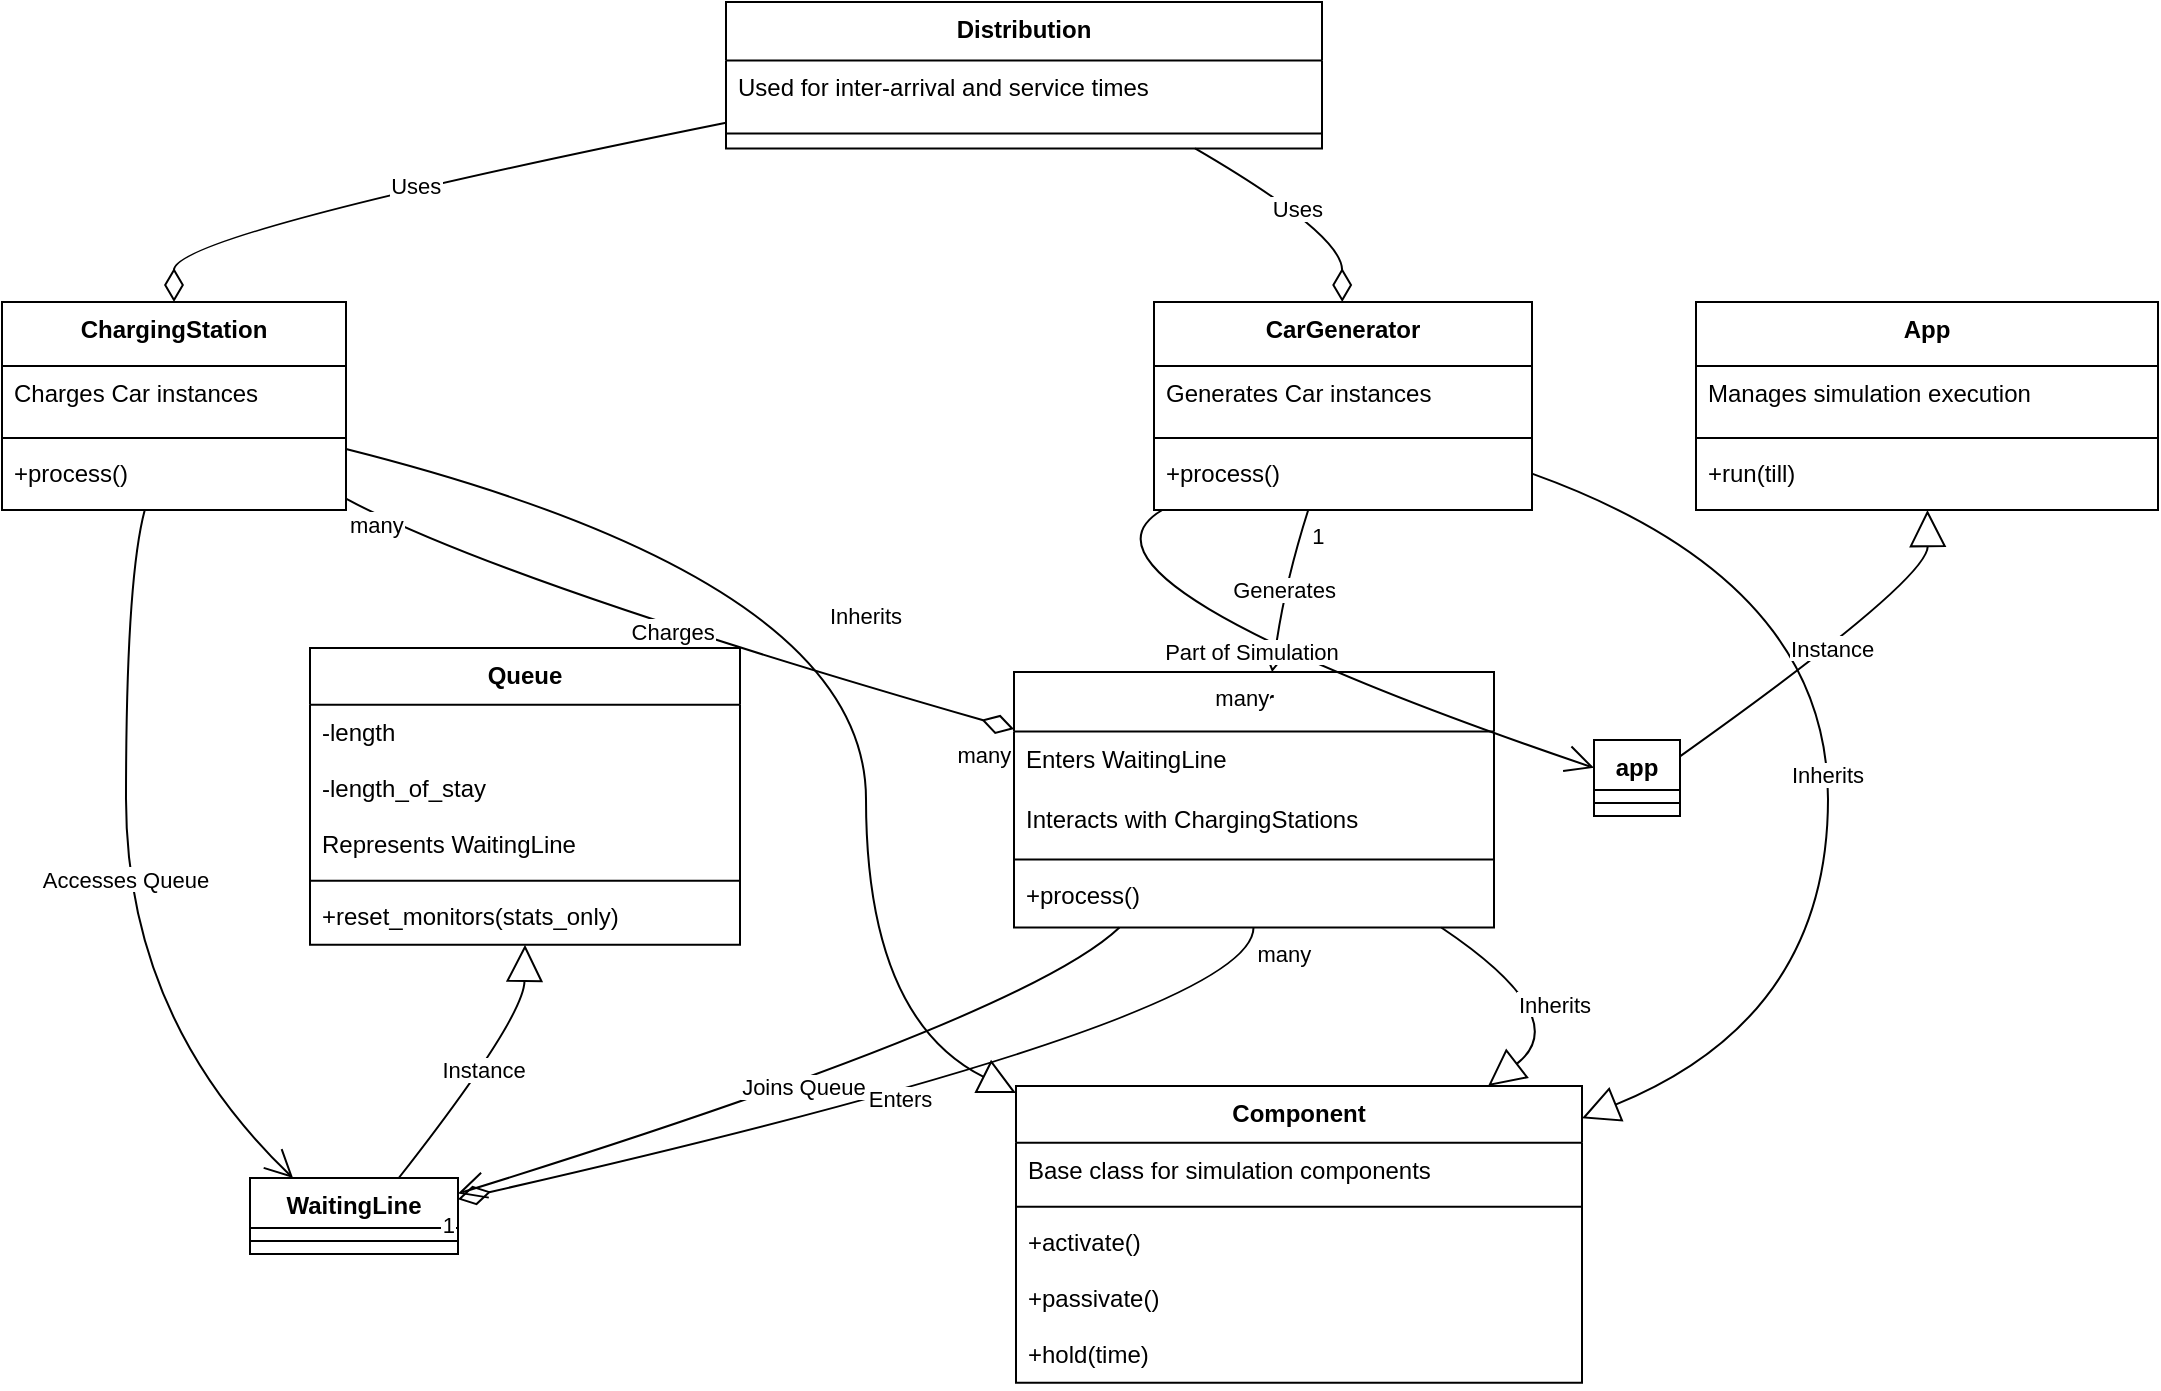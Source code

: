 <mxfile version="22.1.5" type="github">
  <diagram name="Page-1" id="QZ-Rxu-KmP-QJJkz0mSO">
    <mxGraphModel dx="1386" dy="751" grid="1" gridSize="10" guides="1" tooltips="1" connect="1" arrows="1" fold="1" page="1" pageScale="1" pageWidth="850" pageHeight="1100" math="0" shadow="0">
      <root>
        <mxCell id="0" />
        <mxCell id="1" parent="0" />
        <mxCell id="_WTA8b4WBnbTkzu-12Y7-1" value="CarGenerator" style="swimlane;fontStyle=1;align=center;verticalAlign=top;childLayout=stackLayout;horizontal=1;startSize=32;horizontalStack=0;resizeParent=1;resizeParentMax=0;resizeLast=0;collapsible=0;marginBottom=0;" vertex="1" parent="1">
          <mxGeometry x="596" y="170" width="189" height="104" as="geometry" />
        </mxCell>
        <mxCell id="_WTA8b4WBnbTkzu-12Y7-2" value="Generates Car instances" style="text;strokeColor=none;fillColor=none;align=left;verticalAlign=top;spacingLeft=4;spacingRight=4;overflow=hidden;rotatable=0;points=[[0,0.5],[1,0.5]];portConstraint=eastwest;" vertex="1" parent="_WTA8b4WBnbTkzu-12Y7-1">
          <mxGeometry y="32" width="189" height="32" as="geometry" />
        </mxCell>
        <mxCell id="_WTA8b4WBnbTkzu-12Y7-3" style="line;strokeWidth=1;fillColor=none;align=left;verticalAlign=middle;spacingTop=-1;spacingLeft=3;spacingRight=3;rotatable=0;labelPosition=right;points=[];portConstraint=eastwest;strokeColor=inherit;" vertex="1" parent="_WTA8b4WBnbTkzu-12Y7-1">
          <mxGeometry y="64" width="189" height="8" as="geometry" />
        </mxCell>
        <mxCell id="_WTA8b4WBnbTkzu-12Y7-4" value="+process()" style="text;strokeColor=none;fillColor=none;align=left;verticalAlign=top;spacingLeft=4;spacingRight=4;overflow=hidden;rotatable=0;points=[[0,0.5],[1,0.5]];portConstraint=eastwest;" vertex="1" parent="_WTA8b4WBnbTkzu-12Y7-1">
          <mxGeometry y="72" width="189" height="32" as="geometry" />
        </mxCell>
        <mxCell id="_WTA8b4WBnbTkzu-12Y7-5" value="Car" style="swimlane;fontStyle=1;align=center;verticalAlign=top;childLayout=stackLayout;horizontal=1;startSize=29.75;horizontalStack=0;resizeParent=1;resizeParentMax=0;resizeLast=0;collapsible=0;marginBottom=0;" vertex="1" parent="1">
          <mxGeometry x="526" y="355" width="240" height="127.75" as="geometry" />
        </mxCell>
        <mxCell id="_WTA8b4WBnbTkzu-12Y7-6" value="Enters WaitingLine" style="text;strokeColor=none;fillColor=none;align=left;verticalAlign=top;spacingLeft=4;spacingRight=4;overflow=hidden;rotatable=0;points=[[0,0.5],[1,0.5]];portConstraint=eastwest;" vertex="1" parent="_WTA8b4WBnbTkzu-12Y7-5">
          <mxGeometry y="29.75" width="240" height="30" as="geometry" />
        </mxCell>
        <mxCell id="_WTA8b4WBnbTkzu-12Y7-7" value="Interacts with ChargingStations" style="text;strokeColor=none;fillColor=none;align=left;verticalAlign=top;spacingLeft=4;spacingRight=4;overflow=hidden;rotatable=0;points=[[0,0.5],[1,0.5]];portConstraint=eastwest;" vertex="1" parent="_WTA8b4WBnbTkzu-12Y7-5">
          <mxGeometry y="59.75" width="240" height="30" as="geometry" />
        </mxCell>
        <mxCell id="_WTA8b4WBnbTkzu-12Y7-8" style="line;strokeWidth=1;fillColor=none;align=left;verticalAlign=middle;spacingTop=-1;spacingLeft=3;spacingRight=3;rotatable=0;labelPosition=right;points=[];portConstraint=eastwest;strokeColor=inherit;" vertex="1" parent="_WTA8b4WBnbTkzu-12Y7-5">
          <mxGeometry y="89.75" width="240" height="8" as="geometry" />
        </mxCell>
        <mxCell id="_WTA8b4WBnbTkzu-12Y7-9" value="+process()" style="text;strokeColor=none;fillColor=none;align=left;verticalAlign=top;spacingLeft=4;spacingRight=4;overflow=hidden;rotatable=0;points=[[0,0.5],[1,0.5]];portConstraint=eastwest;" vertex="1" parent="_WTA8b4WBnbTkzu-12Y7-5">
          <mxGeometry y="97.75" width="240" height="30" as="geometry" />
        </mxCell>
        <mxCell id="_WTA8b4WBnbTkzu-12Y7-10" value="ChargingStation" style="swimlane;fontStyle=1;align=center;verticalAlign=top;childLayout=stackLayout;horizontal=1;startSize=32;horizontalStack=0;resizeParent=1;resizeParentMax=0;resizeLast=0;collapsible=0;marginBottom=0;" vertex="1" parent="1">
          <mxGeometry x="20" y="170" width="172" height="104" as="geometry" />
        </mxCell>
        <mxCell id="_WTA8b4WBnbTkzu-12Y7-11" value="Charges Car instances" style="text;strokeColor=none;fillColor=none;align=left;verticalAlign=top;spacingLeft=4;spacingRight=4;overflow=hidden;rotatable=0;points=[[0,0.5],[1,0.5]];portConstraint=eastwest;" vertex="1" parent="_WTA8b4WBnbTkzu-12Y7-10">
          <mxGeometry y="32" width="172" height="32" as="geometry" />
        </mxCell>
        <mxCell id="_WTA8b4WBnbTkzu-12Y7-12" style="line;strokeWidth=1;fillColor=none;align=left;verticalAlign=middle;spacingTop=-1;spacingLeft=3;spacingRight=3;rotatable=0;labelPosition=right;points=[];portConstraint=eastwest;strokeColor=inherit;" vertex="1" parent="_WTA8b4WBnbTkzu-12Y7-10">
          <mxGeometry y="64" width="172" height="8" as="geometry" />
        </mxCell>
        <mxCell id="_WTA8b4WBnbTkzu-12Y7-13" value="+process()" style="text;strokeColor=none;fillColor=none;align=left;verticalAlign=top;spacingLeft=4;spacingRight=4;overflow=hidden;rotatable=0;points=[[0,0.5],[1,0.5]];portConstraint=eastwest;" vertex="1" parent="_WTA8b4WBnbTkzu-12Y7-10">
          <mxGeometry y="72" width="172" height="32" as="geometry" />
        </mxCell>
        <mxCell id="_WTA8b4WBnbTkzu-12Y7-14" value="Component" style="swimlane;fontStyle=1;align=center;verticalAlign=top;childLayout=stackLayout;horizontal=1;startSize=28.4;horizontalStack=0;resizeParent=1;resizeParentMax=0;resizeLast=0;collapsible=0;marginBottom=0;" vertex="1" parent="1">
          <mxGeometry x="527" y="562" width="283" height="148.4" as="geometry" />
        </mxCell>
        <mxCell id="_WTA8b4WBnbTkzu-12Y7-15" value="Base class for simulation components" style="text;strokeColor=none;fillColor=none;align=left;verticalAlign=top;spacingLeft=4;spacingRight=4;overflow=hidden;rotatable=0;points=[[0,0.5],[1,0.5]];portConstraint=eastwest;" vertex="1" parent="_WTA8b4WBnbTkzu-12Y7-14">
          <mxGeometry y="28.4" width="283" height="28" as="geometry" />
        </mxCell>
        <mxCell id="_WTA8b4WBnbTkzu-12Y7-16" style="line;strokeWidth=1;fillColor=none;align=left;verticalAlign=middle;spacingTop=-1;spacingLeft=3;spacingRight=3;rotatable=0;labelPosition=right;points=[];portConstraint=eastwest;strokeColor=inherit;" vertex="1" parent="_WTA8b4WBnbTkzu-12Y7-14">
          <mxGeometry y="56.4" width="283" height="8" as="geometry" />
        </mxCell>
        <mxCell id="_WTA8b4WBnbTkzu-12Y7-17" value="+activate()" style="text;strokeColor=none;fillColor=none;align=left;verticalAlign=top;spacingLeft=4;spacingRight=4;overflow=hidden;rotatable=0;points=[[0,0.5],[1,0.5]];portConstraint=eastwest;" vertex="1" parent="_WTA8b4WBnbTkzu-12Y7-14">
          <mxGeometry y="64.4" width="283" height="28" as="geometry" />
        </mxCell>
        <mxCell id="_WTA8b4WBnbTkzu-12Y7-18" value="+passivate()" style="text;strokeColor=none;fillColor=none;align=left;verticalAlign=top;spacingLeft=4;spacingRight=4;overflow=hidden;rotatable=0;points=[[0,0.5],[1,0.5]];portConstraint=eastwest;" vertex="1" parent="_WTA8b4WBnbTkzu-12Y7-14">
          <mxGeometry y="92.4" width="283" height="28" as="geometry" />
        </mxCell>
        <mxCell id="_WTA8b4WBnbTkzu-12Y7-19" value="+hold(time)" style="text;strokeColor=none;fillColor=none;align=left;verticalAlign=top;spacingLeft=4;spacingRight=4;overflow=hidden;rotatable=0;points=[[0,0.5],[1,0.5]];portConstraint=eastwest;" vertex="1" parent="_WTA8b4WBnbTkzu-12Y7-14">
          <mxGeometry y="120.4" width="283" height="28" as="geometry" />
        </mxCell>
        <mxCell id="_WTA8b4WBnbTkzu-12Y7-20" value="WaitingLine" style="swimlane;fontStyle=1;align=center;verticalAlign=top;childLayout=stackLayout;horizontal=1;startSize=25;horizontalStack=0;resizeParent=1;resizeParentMax=0;resizeLast=0;collapsible=0;marginBottom=0;" vertex="1" parent="1">
          <mxGeometry x="144" y="608" width="104" height="38" as="geometry" />
        </mxCell>
        <mxCell id="_WTA8b4WBnbTkzu-12Y7-21" style="line;strokeWidth=1;fillColor=none;align=left;verticalAlign=middle;spacingTop=-1;spacingLeft=3;spacingRight=3;rotatable=0;labelPosition=right;points=[];portConstraint=eastwest;strokeColor=inherit;" vertex="1" parent="_WTA8b4WBnbTkzu-12Y7-20">
          <mxGeometry y="25" width="104" height="13" as="geometry" />
        </mxCell>
        <mxCell id="_WTA8b4WBnbTkzu-12Y7-22" value="Queue" style="swimlane;fontStyle=1;align=center;verticalAlign=top;childLayout=stackLayout;horizontal=1;startSize=28.4;horizontalStack=0;resizeParent=1;resizeParentMax=0;resizeLast=0;collapsible=0;marginBottom=0;" vertex="1" parent="1">
          <mxGeometry x="174" y="343" width="215" height="148.4" as="geometry" />
        </mxCell>
        <mxCell id="_WTA8b4WBnbTkzu-12Y7-23" value="-length" style="text;strokeColor=none;fillColor=none;align=left;verticalAlign=top;spacingLeft=4;spacingRight=4;overflow=hidden;rotatable=0;points=[[0,0.5],[1,0.5]];portConstraint=eastwest;" vertex="1" parent="_WTA8b4WBnbTkzu-12Y7-22">
          <mxGeometry y="28.4" width="215" height="28" as="geometry" />
        </mxCell>
        <mxCell id="_WTA8b4WBnbTkzu-12Y7-24" value="-length_of_stay" style="text;strokeColor=none;fillColor=none;align=left;verticalAlign=top;spacingLeft=4;spacingRight=4;overflow=hidden;rotatable=0;points=[[0,0.5],[1,0.5]];portConstraint=eastwest;" vertex="1" parent="_WTA8b4WBnbTkzu-12Y7-22">
          <mxGeometry y="56.4" width="215" height="28" as="geometry" />
        </mxCell>
        <mxCell id="_WTA8b4WBnbTkzu-12Y7-25" value="Represents WaitingLine" style="text;strokeColor=none;fillColor=none;align=left;verticalAlign=top;spacingLeft=4;spacingRight=4;overflow=hidden;rotatable=0;points=[[0,0.5],[1,0.5]];portConstraint=eastwest;" vertex="1" parent="_WTA8b4WBnbTkzu-12Y7-22">
          <mxGeometry y="84.4" width="215" height="28" as="geometry" />
        </mxCell>
        <mxCell id="_WTA8b4WBnbTkzu-12Y7-26" style="line;strokeWidth=1;fillColor=none;align=left;verticalAlign=middle;spacingTop=-1;spacingLeft=3;spacingRight=3;rotatable=0;labelPosition=right;points=[];portConstraint=eastwest;strokeColor=inherit;" vertex="1" parent="_WTA8b4WBnbTkzu-12Y7-22">
          <mxGeometry y="112.4" width="215" height="8" as="geometry" />
        </mxCell>
        <mxCell id="_WTA8b4WBnbTkzu-12Y7-27" value="+reset_monitors(stats_only)" style="text;strokeColor=none;fillColor=none;align=left;verticalAlign=top;spacingLeft=4;spacingRight=4;overflow=hidden;rotatable=0;points=[[0,0.5],[1,0.5]];portConstraint=eastwest;" vertex="1" parent="_WTA8b4WBnbTkzu-12Y7-22">
          <mxGeometry y="120.4" width="215" height="28" as="geometry" />
        </mxCell>
        <mxCell id="_WTA8b4WBnbTkzu-12Y7-28" value="App" style="swimlane;fontStyle=1;align=center;verticalAlign=top;childLayout=stackLayout;horizontal=1;startSize=32;horizontalStack=0;resizeParent=1;resizeParentMax=0;resizeLast=0;collapsible=0;marginBottom=0;" vertex="1" parent="1">
          <mxGeometry x="867" y="170" width="231" height="104" as="geometry" />
        </mxCell>
        <mxCell id="_WTA8b4WBnbTkzu-12Y7-29" value="Manages simulation execution" style="text;strokeColor=none;fillColor=none;align=left;verticalAlign=top;spacingLeft=4;spacingRight=4;overflow=hidden;rotatable=0;points=[[0,0.5],[1,0.5]];portConstraint=eastwest;" vertex="1" parent="_WTA8b4WBnbTkzu-12Y7-28">
          <mxGeometry y="32" width="231" height="32" as="geometry" />
        </mxCell>
        <mxCell id="_WTA8b4WBnbTkzu-12Y7-30" style="line;strokeWidth=1;fillColor=none;align=left;verticalAlign=middle;spacingTop=-1;spacingLeft=3;spacingRight=3;rotatable=0;labelPosition=right;points=[];portConstraint=eastwest;strokeColor=inherit;" vertex="1" parent="_WTA8b4WBnbTkzu-12Y7-28">
          <mxGeometry y="64" width="231" height="8" as="geometry" />
        </mxCell>
        <mxCell id="_WTA8b4WBnbTkzu-12Y7-31" value="+run(till)" style="text;strokeColor=none;fillColor=none;align=left;verticalAlign=top;spacingLeft=4;spacingRight=4;overflow=hidden;rotatable=0;points=[[0,0.5],[1,0.5]];portConstraint=eastwest;" vertex="1" parent="_WTA8b4WBnbTkzu-12Y7-28">
          <mxGeometry y="72" width="231" height="32" as="geometry" />
        </mxCell>
        <mxCell id="_WTA8b4WBnbTkzu-12Y7-32" value="Distribution" style="swimlane;fontStyle=1;align=center;verticalAlign=top;childLayout=stackLayout;horizontal=1;startSize=29.2;horizontalStack=0;resizeParent=1;resizeParentMax=0;resizeLast=0;collapsible=0;marginBottom=0;" vertex="1" parent="1">
          <mxGeometry x="382" y="20" width="298" height="73.2" as="geometry" />
        </mxCell>
        <mxCell id="_WTA8b4WBnbTkzu-12Y7-33" value="Used for inter-arrival and service times" style="text;strokeColor=none;fillColor=none;align=left;verticalAlign=top;spacingLeft=4;spacingRight=4;overflow=hidden;rotatable=0;points=[[0,0.5],[1,0.5]];portConstraint=eastwest;" vertex="1" parent="_WTA8b4WBnbTkzu-12Y7-32">
          <mxGeometry y="29.2" width="298" height="29" as="geometry" />
        </mxCell>
        <mxCell id="_WTA8b4WBnbTkzu-12Y7-34" style="line;strokeWidth=1;fillColor=none;align=left;verticalAlign=middle;spacingTop=-1;spacingLeft=3;spacingRight=3;rotatable=0;labelPosition=right;points=[];portConstraint=eastwest;strokeColor=inherit;" vertex="1" parent="_WTA8b4WBnbTkzu-12Y7-32">
          <mxGeometry y="58.2" width="298" height="15" as="geometry" />
        </mxCell>
        <mxCell id="_WTA8b4WBnbTkzu-12Y7-35" value="app" style="swimlane;fontStyle=1;align=center;verticalAlign=top;childLayout=stackLayout;horizontal=1;startSize=25;horizontalStack=0;resizeParent=1;resizeParentMax=0;resizeLast=0;collapsible=0;marginBottom=0;" vertex="1" parent="1">
          <mxGeometry x="816" y="389" width="43" height="38" as="geometry" />
        </mxCell>
        <mxCell id="_WTA8b4WBnbTkzu-12Y7-36" style="line;strokeWidth=1;fillColor=none;align=left;verticalAlign=middle;spacingTop=-1;spacingLeft=3;spacingRight=3;rotatable=0;labelPosition=right;points=[];portConstraint=eastwest;strokeColor=inherit;" vertex="1" parent="_WTA8b4WBnbTkzu-12Y7-35">
          <mxGeometry y="25" width="43" height="13" as="geometry" />
        </mxCell>
        <mxCell id="_WTA8b4WBnbTkzu-12Y7-37" value="Inherits" style="curved=1;startArrow=none;endArrow=block;endSize=16;endFill=0;exitX=0.998;exitY=0.824;entryX=1.0;entryY=0.109;rounded=0;" edge="1" parent="1" source="_WTA8b4WBnbTkzu-12Y7-1" target="_WTA8b4WBnbTkzu-12Y7-14">
          <mxGeometry relative="1" as="geometry">
            <Array as="points">
              <mxPoint x="933" y="309" />
              <mxPoint x="933" y="528" />
            </Array>
          </mxGeometry>
        </mxCell>
        <mxCell id="_WTA8b4WBnbTkzu-12Y7-38" value="Inherits" style="curved=1;startArrow=none;endArrow=block;endSize=16;endFill=0;exitX=0.887;exitY=0.996;entryX=0.834;entryY=0;rounded=0;" edge="1" parent="1" source="_WTA8b4WBnbTkzu-12Y7-5" target="_WTA8b4WBnbTkzu-12Y7-14">
          <mxGeometry relative="1" as="geometry">
            <Array as="points">
              <mxPoint x="807" y="528" />
            </Array>
          </mxGeometry>
        </mxCell>
        <mxCell id="_WTA8b4WBnbTkzu-12Y7-39" value="Inherits" style="curved=1;startArrow=none;endArrow=block;endSize=16;endFill=0;exitX=1.0;exitY=0.707;entryX=-0.0;entryY=0.024;rounded=0;" edge="1" parent="1" source="_WTA8b4WBnbTkzu-12Y7-10" target="_WTA8b4WBnbTkzu-12Y7-14">
          <mxGeometry relative="1" as="geometry">
            <Array as="points">
              <mxPoint x="452" y="309" />
              <mxPoint x="452" y="528" />
            </Array>
          </mxGeometry>
        </mxCell>
        <mxCell id="_WTA8b4WBnbTkzu-12Y7-40" value="Generates" style="curved=1;startArrow=none;endArrow=diamondThin;endSize=14;endFill=0;exitX=0.408;exitY=1;entryX=0.538;entryY=-0.004;rounded=0;" edge="1" parent="1" source="_WTA8b4WBnbTkzu-12Y7-1" target="_WTA8b4WBnbTkzu-12Y7-5">
          <mxGeometry relative="1" as="geometry">
            <Array as="points">
              <mxPoint x="662" y="309" />
            </Array>
          </mxGeometry>
        </mxCell>
        <mxCell id="_WTA8b4WBnbTkzu-12Y7-41" value="1" style="edgeLabel;resizable=0;align=left;verticalAlign=top;" vertex="1" parent="_WTA8b4WBnbTkzu-12Y7-40">
          <mxGeometry x="-1" relative="1" as="geometry" />
        </mxCell>
        <mxCell id="_WTA8b4WBnbTkzu-12Y7-42" value="many" style="edgeLabel;resizable=0;align=right;verticalAlign=top;" vertex="1" parent="_WTA8b4WBnbTkzu-12Y7-40">
          <mxGeometry x="1" relative="1" as="geometry" />
        </mxCell>
        <mxCell id="_WTA8b4WBnbTkzu-12Y7-43" value="Enters" style="curved=1;startArrow=none;endArrow=diamondThin;endSize=14;endFill=0;exitX=0.499;exitY=0.996;entryX=0.995;entryY=0.282;rounded=0;" edge="1" parent="1" source="_WTA8b4WBnbTkzu-12Y7-5" target="_WTA8b4WBnbTkzu-12Y7-20">
          <mxGeometry relative="1" as="geometry">
            <Array as="points">
              <mxPoint x="646" y="528" />
            </Array>
          </mxGeometry>
        </mxCell>
        <mxCell id="_WTA8b4WBnbTkzu-12Y7-44" value="many" style="edgeLabel;resizable=0;align=left;verticalAlign=top;" vertex="1" parent="_WTA8b4WBnbTkzu-12Y7-43">
          <mxGeometry x="-1" relative="1" as="geometry" />
        </mxCell>
        <mxCell id="_WTA8b4WBnbTkzu-12Y7-45" value="1" style="edgeLabel;resizable=0;align=right;verticalAlign=top;" vertex="1" parent="_WTA8b4WBnbTkzu-12Y7-43">
          <mxGeometry x="1" relative="1" as="geometry" />
        </mxCell>
        <mxCell id="_WTA8b4WBnbTkzu-12Y7-46" value="Charges" style="curved=1;startArrow=none;endArrow=diamondThin;endSize=14;endFill=0;exitX=1.0;exitY=0.945;entryX=-0.001;entryY=0.223;rounded=0;" edge="1" parent="1" source="_WTA8b4WBnbTkzu-12Y7-10" target="_WTA8b4WBnbTkzu-12Y7-5">
          <mxGeometry relative="1" as="geometry">
            <Array as="points">
              <mxPoint x="267" y="309" />
            </Array>
          </mxGeometry>
        </mxCell>
        <mxCell id="_WTA8b4WBnbTkzu-12Y7-47" value="many" style="edgeLabel;resizable=0;align=left;verticalAlign=top;" vertex="1" parent="_WTA8b4WBnbTkzu-12Y7-46">
          <mxGeometry x="-1" relative="1" as="geometry" />
        </mxCell>
        <mxCell id="_WTA8b4WBnbTkzu-12Y7-48" value="many" style="edgeLabel;resizable=0;align=right;verticalAlign=top;" vertex="1" parent="_WTA8b4WBnbTkzu-12Y7-46">
          <mxGeometry x="1" relative="1" as="geometry" />
        </mxCell>
        <mxCell id="_WTA8b4WBnbTkzu-12Y7-49" value="Instance" style="curved=1;startArrow=block;startSize=16;startFill=0;endArrow=none;exitX=0.5;exitY=1;entryX=0.715;entryY=0;rounded=0;" edge="1" parent="1" source="_WTA8b4WBnbTkzu-12Y7-22" target="_WTA8b4WBnbTkzu-12Y7-20">
          <mxGeometry relative="1" as="geometry">
            <Array as="points">
              <mxPoint x="281" y="528" />
            </Array>
          </mxGeometry>
        </mxCell>
        <mxCell id="_WTA8b4WBnbTkzu-12Y7-50" value="Instance" style="curved=1;startArrow=block;startSize=16;startFill=0;endArrow=none;exitX=0.501;exitY=1;entryX=0.987;entryY=0.222;rounded=0;" edge="1" parent="1" source="_WTA8b4WBnbTkzu-12Y7-28" target="_WTA8b4WBnbTkzu-12Y7-35">
          <mxGeometry relative="1" as="geometry">
            <Array as="points">
              <mxPoint x="983" y="309" />
            </Array>
          </mxGeometry>
        </mxCell>
        <mxCell id="_WTA8b4WBnbTkzu-12Y7-51" value="Uses" style="curved=1;startArrow=none;endArrow=diamondThin;endSize=14;endFill=0;exitX=0.787;exitY=1;entryX=0.498;entryY=0;rounded=0;" edge="1" parent="1" source="_WTA8b4WBnbTkzu-12Y7-32" target="_WTA8b4WBnbTkzu-12Y7-1">
          <mxGeometry relative="1" as="geometry">
            <Array as="points">
              <mxPoint x="690" y="136" />
            </Array>
          </mxGeometry>
        </mxCell>
        <mxCell id="_WTA8b4WBnbTkzu-12Y7-52" value="Uses" style="curved=1;startArrow=none;endArrow=diamondThin;endSize=14;endFill=0;exitX=-0.001;exitY=0.825;entryX=0.5;entryY=0;rounded=0;" edge="1" parent="1" source="_WTA8b4WBnbTkzu-12Y7-32" target="_WTA8b4WBnbTkzu-12Y7-10">
          <mxGeometry relative="1" as="geometry">
            <Array as="points">
              <mxPoint x="106" y="136" />
            </Array>
          </mxGeometry>
        </mxCell>
        <mxCell id="_WTA8b4WBnbTkzu-12Y7-53" value="Part of Simulation" style="curved=1;startArrow=none;endArrow=open;endSize=12;exitX=0.022;exitY=1;entryX=-0.01;entryY=0.364;rounded=0;" edge="1" parent="1" source="_WTA8b4WBnbTkzu-12Y7-1" target="_WTA8b4WBnbTkzu-12Y7-35">
          <mxGeometry relative="1" as="geometry">
            <Array as="points">
              <mxPoint x="540" y="309" />
            </Array>
          </mxGeometry>
        </mxCell>
        <mxCell id="_WTA8b4WBnbTkzu-12Y7-54" value="Joins Queue" style="curved=1;startArrow=none;endArrow=open;endSize=12;exitX=0.222;exitY=0.996;entryX=0.995;entryY=0.208;rounded=0;" edge="1" parent="1" source="_WTA8b4WBnbTkzu-12Y7-5" target="_WTA8b4WBnbTkzu-12Y7-20">
          <mxGeometry relative="1" as="geometry">
            <Array as="points">
              <mxPoint x="531" y="528" />
            </Array>
          </mxGeometry>
        </mxCell>
        <mxCell id="_WTA8b4WBnbTkzu-12Y7-55" value="Accesses Queue" style="curved=1;startArrow=none;endArrow=open;endSize=12;exitX=0.415;exitY=1;entryX=0.207;entryY=0;rounded=0;" edge="1" parent="1" source="_WTA8b4WBnbTkzu-12Y7-10" target="_WTA8b4WBnbTkzu-12Y7-20">
          <mxGeometry relative="1" as="geometry">
            <Array as="points">
              <mxPoint x="82" y="309" />
              <mxPoint x="82" y="528" />
            </Array>
          </mxGeometry>
        </mxCell>
      </root>
    </mxGraphModel>
  </diagram>
</mxfile>
